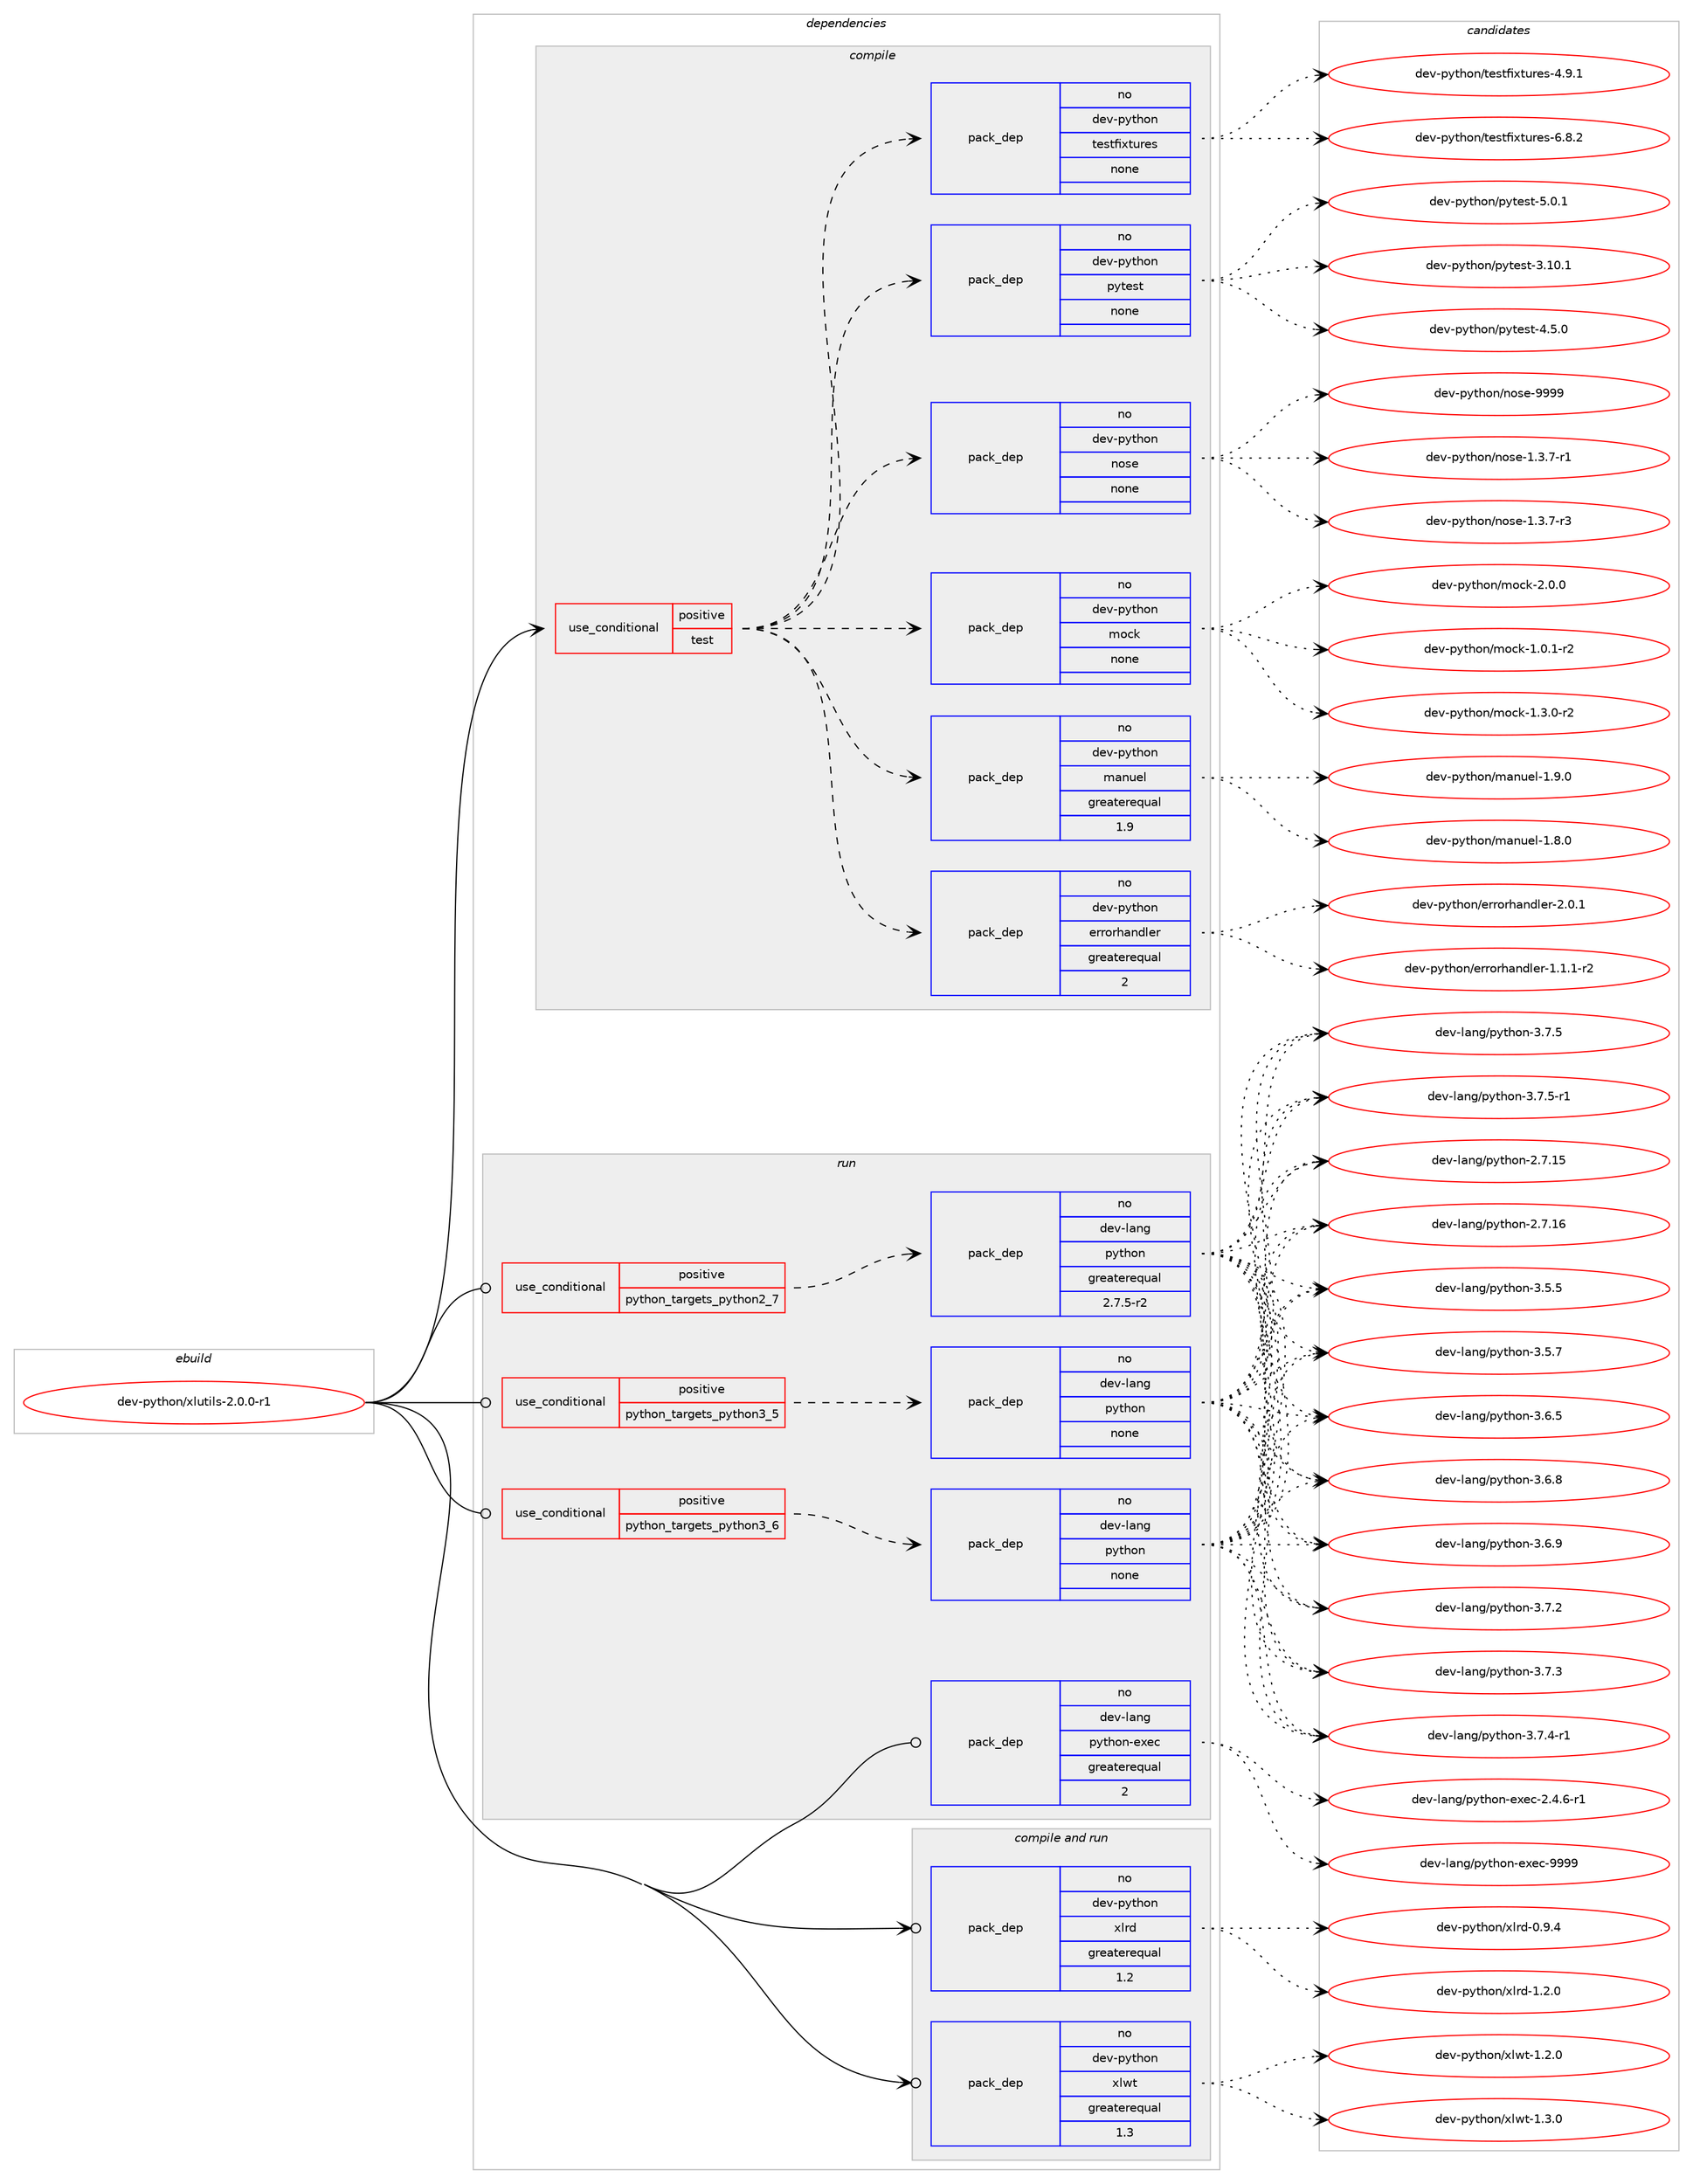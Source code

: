 digraph prolog {

# *************
# Graph options
# *************

newrank=true;
concentrate=true;
compound=true;
graph [rankdir=LR,fontname=Helvetica,fontsize=10,ranksep=1.5];#, ranksep=2.5, nodesep=0.2];
edge  [arrowhead=vee];
node  [fontname=Helvetica,fontsize=10];

# **********
# The ebuild
# **********

subgraph cluster_leftcol {
color=gray;
rank=same;
label=<<i>ebuild</i>>;
id [label="dev-python/xlutils-2.0.0-r1", color=red, width=4, href="../dev-python/xlutils-2.0.0-r1.svg"];
}

# ****************
# The dependencies
# ****************

subgraph cluster_midcol {
color=gray;
label=<<i>dependencies</i>>;
subgraph cluster_compile {
fillcolor="#eeeeee";
style=filled;
label=<<i>compile</i>>;
subgraph cond151717 {
dependency644671 [label=<<TABLE BORDER="0" CELLBORDER="1" CELLSPACING="0" CELLPADDING="4"><TR><TD ROWSPAN="3" CELLPADDING="10">use_conditional</TD></TR><TR><TD>positive</TD></TR><TR><TD>test</TD></TR></TABLE>>, shape=none, color=red];
subgraph pack481065 {
dependency644672 [label=<<TABLE BORDER="0" CELLBORDER="1" CELLSPACING="0" CELLPADDING="4" WIDTH="220"><TR><TD ROWSPAN="6" CELLPADDING="30">pack_dep</TD></TR><TR><TD WIDTH="110">no</TD></TR><TR><TD>dev-python</TD></TR><TR><TD>errorhandler</TD></TR><TR><TD>greaterequal</TD></TR><TR><TD>2</TD></TR></TABLE>>, shape=none, color=blue];
}
dependency644671:e -> dependency644672:w [weight=20,style="dashed",arrowhead="vee"];
subgraph pack481066 {
dependency644673 [label=<<TABLE BORDER="0" CELLBORDER="1" CELLSPACING="0" CELLPADDING="4" WIDTH="220"><TR><TD ROWSPAN="6" CELLPADDING="30">pack_dep</TD></TR><TR><TD WIDTH="110">no</TD></TR><TR><TD>dev-python</TD></TR><TR><TD>manuel</TD></TR><TR><TD>greaterequal</TD></TR><TR><TD>1.9</TD></TR></TABLE>>, shape=none, color=blue];
}
dependency644671:e -> dependency644673:w [weight=20,style="dashed",arrowhead="vee"];
subgraph pack481067 {
dependency644674 [label=<<TABLE BORDER="0" CELLBORDER="1" CELLSPACING="0" CELLPADDING="4" WIDTH="220"><TR><TD ROWSPAN="6" CELLPADDING="30">pack_dep</TD></TR><TR><TD WIDTH="110">no</TD></TR><TR><TD>dev-python</TD></TR><TR><TD>mock</TD></TR><TR><TD>none</TD></TR><TR><TD></TD></TR></TABLE>>, shape=none, color=blue];
}
dependency644671:e -> dependency644674:w [weight=20,style="dashed",arrowhead="vee"];
subgraph pack481068 {
dependency644675 [label=<<TABLE BORDER="0" CELLBORDER="1" CELLSPACING="0" CELLPADDING="4" WIDTH="220"><TR><TD ROWSPAN="6" CELLPADDING="30">pack_dep</TD></TR><TR><TD WIDTH="110">no</TD></TR><TR><TD>dev-python</TD></TR><TR><TD>nose</TD></TR><TR><TD>none</TD></TR><TR><TD></TD></TR></TABLE>>, shape=none, color=blue];
}
dependency644671:e -> dependency644675:w [weight=20,style="dashed",arrowhead="vee"];
subgraph pack481069 {
dependency644676 [label=<<TABLE BORDER="0" CELLBORDER="1" CELLSPACING="0" CELLPADDING="4" WIDTH="220"><TR><TD ROWSPAN="6" CELLPADDING="30">pack_dep</TD></TR><TR><TD WIDTH="110">no</TD></TR><TR><TD>dev-python</TD></TR><TR><TD>pytest</TD></TR><TR><TD>none</TD></TR><TR><TD></TD></TR></TABLE>>, shape=none, color=blue];
}
dependency644671:e -> dependency644676:w [weight=20,style="dashed",arrowhead="vee"];
subgraph pack481070 {
dependency644677 [label=<<TABLE BORDER="0" CELLBORDER="1" CELLSPACING="0" CELLPADDING="4" WIDTH="220"><TR><TD ROWSPAN="6" CELLPADDING="30">pack_dep</TD></TR><TR><TD WIDTH="110">no</TD></TR><TR><TD>dev-python</TD></TR><TR><TD>testfixtures</TD></TR><TR><TD>none</TD></TR><TR><TD></TD></TR></TABLE>>, shape=none, color=blue];
}
dependency644671:e -> dependency644677:w [weight=20,style="dashed",arrowhead="vee"];
}
id:e -> dependency644671:w [weight=20,style="solid",arrowhead="vee"];
}
subgraph cluster_compileandrun {
fillcolor="#eeeeee";
style=filled;
label=<<i>compile and run</i>>;
subgraph pack481071 {
dependency644678 [label=<<TABLE BORDER="0" CELLBORDER="1" CELLSPACING="0" CELLPADDING="4" WIDTH="220"><TR><TD ROWSPAN="6" CELLPADDING="30">pack_dep</TD></TR><TR><TD WIDTH="110">no</TD></TR><TR><TD>dev-python</TD></TR><TR><TD>xlrd</TD></TR><TR><TD>greaterequal</TD></TR><TR><TD>1.2</TD></TR></TABLE>>, shape=none, color=blue];
}
id:e -> dependency644678:w [weight=20,style="solid",arrowhead="odotvee"];
subgraph pack481072 {
dependency644679 [label=<<TABLE BORDER="0" CELLBORDER="1" CELLSPACING="0" CELLPADDING="4" WIDTH="220"><TR><TD ROWSPAN="6" CELLPADDING="30">pack_dep</TD></TR><TR><TD WIDTH="110">no</TD></TR><TR><TD>dev-python</TD></TR><TR><TD>xlwt</TD></TR><TR><TD>greaterequal</TD></TR><TR><TD>1.3</TD></TR></TABLE>>, shape=none, color=blue];
}
id:e -> dependency644679:w [weight=20,style="solid",arrowhead="odotvee"];
}
subgraph cluster_run {
fillcolor="#eeeeee";
style=filled;
label=<<i>run</i>>;
subgraph cond151718 {
dependency644680 [label=<<TABLE BORDER="0" CELLBORDER="1" CELLSPACING="0" CELLPADDING="4"><TR><TD ROWSPAN="3" CELLPADDING="10">use_conditional</TD></TR><TR><TD>positive</TD></TR><TR><TD>python_targets_python2_7</TD></TR></TABLE>>, shape=none, color=red];
subgraph pack481073 {
dependency644681 [label=<<TABLE BORDER="0" CELLBORDER="1" CELLSPACING="0" CELLPADDING="4" WIDTH="220"><TR><TD ROWSPAN="6" CELLPADDING="30">pack_dep</TD></TR><TR><TD WIDTH="110">no</TD></TR><TR><TD>dev-lang</TD></TR><TR><TD>python</TD></TR><TR><TD>greaterequal</TD></TR><TR><TD>2.7.5-r2</TD></TR></TABLE>>, shape=none, color=blue];
}
dependency644680:e -> dependency644681:w [weight=20,style="dashed",arrowhead="vee"];
}
id:e -> dependency644680:w [weight=20,style="solid",arrowhead="odot"];
subgraph cond151719 {
dependency644682 [label=<<TABLE BORDER="0" CELLBORDER="1" CELLSPACING="0" CELLPADDING="4"><TR><TD ROWSPAN="3" CELLPADDING="10">use_conditional</TD></TR><TR><TD>positive</TD></TR><TR><TD>python_targets_python3_5</TD></TR></TABLE>>, shape=none, color=red];
subgraph pack481074 {
dependency644683 [label=<<TABLE BORDER="0" CELLBORDER="1" CELLSPACING="0" CELLPADDING="4" WIDTH="220"><TR><TD ROWSPAN="6" CELLPADDING="30">pack_dep</TD></TR><TR><TD WIDTH="110">no</TD></TR><TR><TD>dev-lang</TD></TR><TR><TD>python</TD></TR><TR><TD>none</TD></TR><TR><TD></TD></TR></TABLE>>, shape=none, color=blue];
}
dependency644682:e -> dependency644683:w [weight=20,style="dashed",arrowhead="vee"];
}
id:e -> dependency644682:w [weight=20,style="solid",arrowhead="odot"];
subgraph cond151720 {
dependency644684 [label=<<TABLE BORDER="0" CELLBORDER="1" CELLSPACING="0" CELLPADDING="4"><TR><TD ROWSPAN="3" CELLPADDING="10">use_conditional</TD></TR><TR><TD>positive</TD></TR><TR><TD>python_targets_python3_6</TD></TR></TABLE>>, shape=none, color=red];
subgraph pack481075 {
dependency644685 [label=<<TABLE BORDER="0" CELLBORDER="1" CELLSPACING="0" CELLPADDING="4" WIDTH="220"><TR><TD ROWSPAN="6" CELLPADDING="30">pack_dep</TD></TR><TR><TD WIDTH="110">no</TD></TR><TR><TD>dev-lang</TD></TR><TR><TD>python</TD></TR><TR><TD>none</TD></TR><TR><TD></TD></TR></TABLE>>, shape=none, color=blue];
}
dependency644684:e -> dependency644685:w [weight=20,style="dashed",arrowhead="vee"];
}
id:e -> dependency644684:w [weight=20,style="solid",arrowhead="odot"];
subgraph pack481076 {
dependency644686 [label=<<TABLE BORDER="0" CELLBORDER="1" CELLSPACING="0" CELLPADDING="4" WIDTH="220"><TR><TD ROWSPAN="6" CELLPADDING="30">pack_dep</TD></TR><TR><TD WIDTH="110">no</TD></TR><TR><TD>dev-lang</TD></TR><TR><TD>python-exec</TD></TR><TR><TD>greaterequal</TD></TR><TR><TD>2</TD></TR></TABLE>>, shape=none, color=blue];
}
id:e -> dependency644686:w [weight=20,style="solid",arrowhead="odot"];
}
}

# **************
# The candidates
# **************

subgraph cluster_choices {
rank=same;
color=gray;
label=<<i>candidates</i>>;

subgraph choice481065 {
color=black;
nodesep=1;
choice1001011184511212111610411111047101114114111114104971101001081011144549464946494511450 [label="dev-python/errorhandler-1.1.1-r2", color=red, width=4,href="../dev-python/errorhandler-1.1.1-r2.svg"];
choice100101118451121211161041111104710111411411111410497110100108101114455046484649 [label="dev-python/errorhandler-2.0.1", color=red, width=4,href="../dev-python/errorhandler-2.0.1.svg"];
dependency644672:e -> choice1001011184511212111610411111047101114114111114104971101001081011144549464946494511450:w [style=dotted,weight="100"];
dependency644672:e -> choice100101118451121211161041111104710111411411111410497110100108101114455046484649:w [style=dotted,weight="100"];
}
subgraph choice481066 {
color=black;
nodesep=1;
choice100101118451121211161041111104710997110117101108454946564648 [label="dev-python/manuel-1.8.0", color=red, width=4,href="../dev-python/manuel-1.8.0.svg"];
choice100101118451121211161041111104710997110117101108454946574648 [label="dev-python/manuel-1.9.0", color=red, width=4,href="../dev-python/manuel-1.9.0.svg"];
dependency644673:e -> choice100101118451121211161041111104710997110117101108454946564648:w [style=dotted,weight="100"];
dependency644673:e -> choice100101118451121211161041111104710997110117101108454946574648:w [style=dotted,weight="100"];
}
subgraph choice481067 {
color=black;
nodesep=1;
choice1001011184511212111610411111047109111991074549464846494511450 [label="dev-python/mock-1.0.1-r2", color=red, width=4,href="../dev-python/mock-1.0.1-r2.svg"];
choice1001011184511212111610411111047109111991074549465146484511450 [label="dev-python/mock-1.3.0-r2", color=red, width=4,href="../dev-python/mock-1.3.0-r2.svg"];
choice100101118451121211161041111104710911199107455046484648 [label="dev-python/mock-2.0.0", color=red, width=4,href="../dev-python/mock-2.0.0.svg"];
dependency644674:e -> choice1001011184511212111610411111047109111991074549464846494511450:w [style=dotted,weight="100"];
dependency644674:e -> choice1001011184511212111610411111047109111991074549465146484511450:w [style=dotted,weight="100"];
dependency644674:e -> choice100101118451121211161041111104710911199107455046484648:w [style=dotted,weight="100"];
}
subgraph choice481068 {
color=black;
nodesep=1;
choice10010111845112121116104111110471101111151014549465146554511449 [label="dev-python/nose-1.3.7-r1", color=red, width=4,href="../dev-python/nose-1.3.7-r1.svg"];
choice10010111845112121116104111110471101111151014549465146554511451 [label="dev-python/nose-1.3.7-r3", color=red, width=4,href="../dev-python/nose-1.3.7-r3.svg"];
choice10010111845112121116104111110471101111151014557575757 [label="dev-python/nose-9999", color=red, width=4,href="../dev-python/nose-9999.svg"];
dependency644675:e -> choice10010111845112121116104111110471101111151014549465146554511449:w [style=dotted,weight="100"];
dependency644675:e -> choice10010111845112121116104111110471101111151014549465146554511451:w [style=dotted,weight="100"];
dependency644675:e -> choice10010111845112121116104111110471101111151014557575757:w [style=dotted,weight="100"];
}
subgraph choice481069 {
color=black;
nodesep=1;
choice100101118451121211161041111104711212111610111511645514649484649 [label="dev-python/pytest-3.10.1", color=red, width=4,href="../dev-python/pytest-3.10.1.svg"];
choice1001011184511212111610411111047112121116101115116455246534648 [label="dev-python/pytest-4.5.0", color=red, width=4,href="../dev-python/pytest-4.5.0.svg"];
choice1001011184511212111610411111047112121116101115116455346484649 [label="dev-python/pytest-5.0.1", color=red, width=4,href="../dev-python/pytest-5.0.1.svg"];
dependency644676:e -> choice100101118451121211161041111104711212111610111511645514649484649:w [style=dotted,weight="100"];
dependency644676:e -> choice1001011184511212111610411111047112121116101115116455246534648:w [style=dotted,weight="100"];
dependency644676:e -> choice1001011184511212111610411111047112121116101115116455346484649:w [style=dotted,weight="100"];
}
subgraph choice481070 {
color=black;
nodesep=1;
choice1001011184511212111610411111047116101115116102105120116117114101115455246574649 [label="dev-python/testfixtures-4.9.1", color=red, width=4,href="../dev-python/testfixtures-4.9.1.svg"];
choice1001011184511212111610411111047116101115116102105120116117114101115455446564650 [label="dev-python/testfixtures-6.8.2", color=red, width=4,href="../dev-python/testfixtures-6.8.2.svg"];
dependency644677:e -> choice1001011184511212111610411111047116101115116102105120116117114101115455246574649:w [style=dotted,weight="100"];
dependency644677:e -> choice1001011184511212111610411111047116101115116102105120116117114101115455446564650:w [style=dotted,weight="100"];
}
subgraph choice481071 {
color=black;
nodesep=1;
choice1001011184511212111610411111047120108114100454846574652 [label="dev-python/xlrd-0.9.4", color=red, width=4,href="../dev-python/xlrd-0.9.4.svg"];
choice1001011184511212111610411111047120108114100454946504648 [label="dev-python/xlrd-1.2.0", color=red, width=4,href="../dev-python/xlrd-1.2.0.svg"];
dependency644678:e -> choice1001011184511212111610411111047120108114100454846574652:w [style=dotted,weight="100"];
dependency644678:e -> choice1001011184511212111610411111047120108114100454946504648:w [style=dotted,weight="100"];
}
subgraph choice481072 {
color=black;
nodesep=1;
choice1001011184511212111610411111047120108119116454946504648 [label="dev-python/xlwt-1.2.0", color=red, width=4,href="../dev-python/xlwt-1.2.0.svg"];
choice1001011184511212111610411111047120108119116454946514648 [label="dev-python/xlwt-1.3.0", color=red, width=4,href="../dev-python/xlwt-1.3.0.svg"];
dependency644679:e -> choice1001011184511212111610411111047120108119116454946504648:w [style=dotted,weight="100"];
dependency644679:e -> choice1001011184511212111610411111047120108119116454946514648:w [style=dotted,weight="100"];
}
subgraph choice481073 {
color=black;
nodesep=1;
choice10010111845108971101034711212111610411111045504655464953 [label="dev-lang/python-2.7.15", color=red, width=4,href="../dev-lang/python-2.7.15.svg"];
choice10010111845108971101034711212111610411111045504655464954 [label="dev-lang/python-2.7.16", color=red, width=4,href="../dev-lang/python-2.7.16.svg"];
choice100101118451089711010347112121116104111110455146534653 [label="dev-lang/python-3.5.5", color=red, width=4,href="../dev-lang/python-3.5.5.svg"];
choice100101118451089711010347112121116104111110455146534655 [label="dev-lang/python-3.5.7", color=red, width=4,href="../dev-lang/python-3.5.7.svg"];
choice100101118451089711010347112121116104111110455146544653 [label="dev-lang/python-3.6.5", color=red, width=4,href="../dev-lang/python-3.6.5.svg"];
choice100101118451089711010347112121116104111110455146544656 [label="dev-lang/python-3.6.8", color=red, width=4,href="../dev-lang/python-3.6.8.svg"];
choice100101118451089711010347112121116104111110455146544657 [label="dev-lang/python-3.6.9", color=red, width=4,href="../dev-lang/python-3.6.9.svg"];
choice100101118451089711010347112121116104111110455146554650 [label="dev-lang/python-3.7.2", color=red, width=4,href="../dev-lang/python-3.7.2.svg"];
choice100101118451089711010347112121116104111110455146554651 [label="dev-lang/python-3.7.3", color=red, width=4,href="../dev-lang/python-3.7.3.svg"];
choice1001011184510897110103471121211161041111104551465546524511449 [label="dev-lang/python-3.7.4-r1", color=red, width=4,href="../dev-lang/python-3.7.4-r1.svg"];
choice100101118451089711010347112121116104111110455146554653 [label="dev-lang/python-3.7.5", color=red, width=4,href="../dev-lang/python-3.7.5.svg"];
choice1001011184510897110103471121211161041111104551465546534511449 [label="dev-lang/python-3.7.5-r1", color=red, width=4,href="../dev-lang/python-3.7.5-r1.svg"];
dependency644681:e -> choice10010111845108971101034711212111610411111045504655464953:w [style=dotted,weight="100"];
dependency644681:e -> choice10010111845108971101034711212111610411111045504655464954:w [style=dotted,weight="100"];
dependency644681:e -> choice100101118451089711010347112121116104111110455146534653:w [style=dotted,weight="100"];
dependency644681:e -> choice100101118451089711010347112121116104111110455146534655:w [style=dotted,weight="100"];
dependency644681:e -> choice100101118451089711010347112121116104111110455146544653:w [style=dotted,weight="100"];
dependency644681:e -> choice100101118451089711010347112121116104111110455146544656:w [style=dotted,weight="100"];
dependency644681:e -> choice100101118451089711010347112121116104111110455146544657:w [style=dotted,weight="100"];
dependency644681:e -> choice100101118451089711010347112121116104111110455146554650:w [style=dotted,weight="100"];
dependency644681:e -> choice100101118451089711010347112121116104111110455146554651:w [style=dotted,weight="100"];
dependency644681:e -> choice1001011184510897110103471121211161041111104551465546524511449:w [style=dotted,weight="100"];
dependency644681:e -> choice100101118451089711010347112121116104111110455146554653:w [style=dotted,weight="100"];
dependency644681:e -> choice1001011184510897110103471121211161041111104551465546534511449:w [style=dotted,weight="100"];
}
subgraph choice481074 {
color=black;
nodesep=1;
choice10010111845108971101034711212111610411111045504655464953 [label="dev-lang/python-2.7.15", color=red, width=4,href="../dev-lang/python-2.7.15.svg"];
choice10010111845108971101034711212111610411111045504655464954 [label="dev-lang/python-2.7.16", color=red, width=4,href="../dev-lang/python-2.7.16.svg"];
choice100101118451089711010347112121116104111110455146534653 [label="dev-lang/python-3.5.5", color=red, width=4,href="../dev-lang/python-3.5.5.svg"];
choice100101118451089711010347112121116104111110455146534655 [label="dev-lang/python-3.5.7", color=red, width=4,href="../dev-lang/python-3.5.7.svg"];
choice100101118451089711010347112121116104111110455146544653 [label="dev-lang/python-3.6.5", color=red, width=4,href="../dev-lang/python-3.6.5.svg"];
choice100101118451089711010347112121116104111110455146544656 [label="dev-lang/python-3.6.8", color=red, width=4,href="../dev-lang/python-3.6.8.svg"];
choice100101118451089711010347112121116104111110455146544657 [label="dev-lang/python-3.6.9", color=red, width=4,href="../dev-lang/python-3.6.9.svg"];
choice100101118451089711010347112121116104111110455146554650 [label="dev-lang/python-3.7.2", color=red, width=4,href="../dev-lang/python-3.7.2.svg"];
choice100101118451089711010347112121116104111110455146554651 [label="dev-lang/python-3.7.3", color=red, width=4,href="../dev-lang/python-3.7.3.svg"];
choice1001011184510897110103471121211161041111104551465546524511449 [label="dev-lang/python-3.7.4-r1", color=red, width=4,href="../dev-lang/python-3.7.4-r1.svg"];
choice100101118451089711010347112121116104111110455146554653 [label="dev-lang/python-3.7.5", color=red, width=4,href="../dev-lang/python-3.7.5.svg"];
choice1001011184510897110103471121211161041111104551465546534511449 [label="dev-lang/python-3.7.5-r1", color=red, width=4,href="../dev-lang/python-3.7.5-r1.svg"];
dependency644683:e -> choice10010111845108971101034711212111610411111045504655464953:w [style=dotted,weight="100"];
dependency644683:e -> choice10010111845108971101034711212111610411111045504655464954:w [style=dotted,weight="100"];
dependency644683:e -> choice100101118451089711010347112121116104111110455146534653:w [style=dotted,weight="100"];
dependency644683:e -> choice100101118451089711010347112121116104111110455146534655:w [style=dotted,weight="100"];
dependency644683:e -> choice100101118451089711010347112121116104111110455146544653:w [style=dotted,weight="100"];
dependency644683:e -> choice100101118451089711010347112121116104111110455146544656:w [style=dotted,weight="100"];
dependency644683:e -> choice100101118451089711010347112121116104111110455146544657:w [style=dotted,weight="100"];
dependency644683:e -> choice100101118451089711010347112121116104111110455146554650:w [style=dotted,weight="100"];
dependency644683:e -> choice100101118451089711010347112121116104111110455146554651:w [style=dotted,weight="100"];
dependency644683:e -> choice1001011184510897110103471121211161041111104551465546524511449:w [style=dotted,weight="100"];
dependency644683:e -> choice100101118451089711010347112121116104111110455146554653:w [style=dotted,weight="100"];
dependency644683:e -> choice1001011184510897110103471121211161041111104551465546534511449:w [style=dotted,weight="100"];
}
subgraph choice481075 {
color=black;
nodesep=1;
choice10010111845108971101034711212111610411111045504655464953 [label="dev-lang/python-2.7.15", color=red, width=4,href="../dev-lang/python-2.7.15.svg"];
choice10010111845108971101034711212111610411111045504655464954 [label="dev-lang/python-2.7.16", color=red, width=4,href="../dev-lang/python-2.7.16.svg"];
choice100101118451089711010347112121116104111110455146534653 [label="dev-lang/python-3.5.5", color=red, width=4,href="../dev-lang/python-3.5.5.svg"];
choice100101118451089711010347112121116104111110455146534655 [label="dev-lang/python-3.5.7", color=red, width=4,href="../dev-lang/python-3.5.7.svg"];
choice100101118451089711010347112121116104111110455146544653 [label="dev-lang/python-3.6.5", color=red, width=4,href="../dev-lang/python-3.6.5.svg"];
choice100101118451089711010347112121116104111110455146544656 [label="dev-lang/python-3.6.8", color=red, width=4,href="../dev-lang/python-3.6.8.svg"];
choice100101118451089711010347112121116104111110455146544657 [label="dev-lang/python-3.6.9", color=red, width=4,href="../dev-lang/python-3.6.9.svg"];
choice100101118451089711010347112121116104111110455146554650 [label="dev-lang/python-3.7.2", color=red, width=4,href="../dev-lang/python-3.7.2.svg"];
choice100101118451089711010347112121116104111110455146554651 [label="dev-lang/python-3.7.3", color=red, width=4,href="../dev-lang/python-3.7.3.svg"];
choice1001011184510897110103471121211161041111104551465546524511449 [label="dev-lang/python-3.7.4-r1", color=red, width=4,href="../dev-lang/python-3.7.4-r1.svg"];
choice100101118451089711010347112121116104111110455146554653 [label="dev-lang/python-3.7.5", color=red, width=4,href="../dev-lang/python-3.7.5.svg"];
choice1001011184510897110103471121211161041111104551465546534511449 [label="dev-lang/python-3.7.5-r1", color=red, width=4,href="../dev-lang/python-3.7.5-r1.svg"];
dependency644685:e -> choice10010111845108971101034711212111610411111045504655464953:w [style=dotted,weight="100"];
dependency644685:e -> choice10010111845108971101034711212111610411111045504655464954:w [style=dotted,weight="100"];
dependency644685:e -> choice100101118451089711010347112121116104111110455146534653:w [style=dotted,weight="100"];
dependency644685:e -> choice100101118451089711010347112121116104111110455146534655:w [style=dotted,weight="100"];
dependency644685:e -> choice100101118451089711010347112121116104111110455146544653:w [style=dotted,weight="100"];
dependency644685:e -> choice100101118451089711010347112121116104111110455146544656:w [style=dotted,weight="100"];
dependency644685:e -> choice100101118451089711010347112121116104111110455146544657:w [style=dotted,weight="100"];
dependency644685:e -> choice100101118451089711010347112121116104111110455146554650:w [style=dotted,weight="100"];
dependency644685:e -> choice100101118451089711010347112121116104111110455146554651:w [style=dotted,weight="100"];
dependency644685:e -> choice1001011184510897110103471121211161041111104551465546524511449:w [style=dotted,weight="100"];
dependency644685:e -> choice100101118451089711010347112121116104111110455146554653:w [style=dotted,weight="100"];
dependency644685:e -> choice1001011184510897110103471121211161041111104551465546534511449:w [style=dotted,weight="100"];
}
subgraph choice481076 {
color=black;
nodesep=1;
choice10010111845108971101034711212111610411111045101120101994550465246544511449 [label="dev-lang/python-exec-2.4.6-r1", color=red, width=4,href="../dev-lang/python-exec-2.4.6-r1.svg"];
choice10010111845108971101034711212111610411111045101120101994557575757 [label="dev-lang/python-exec-9999", color=red, width=4,href="../dev-lang/python-exec-9999.svg"];
dependency644686:e -> choice10010111845108971101034711212111610411111045101120101994550465246544511449:w [style=dotted,weight="100"];
dependency644686:e -> choice10010111845108971101034711212111610411111045101120101994557575757:w [style=dotted,weight="100"];
}
}

}
